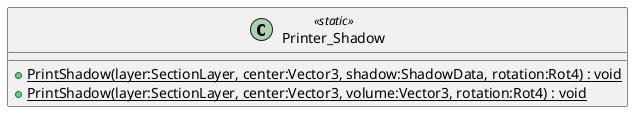 @startuml
class Printer_Shadow <<static>> {
    + {static} PrintShadow(layer:SectionLayer, center:Vector3, shadow:ShadowData, rotation:Rot4) : void
    + {static} PrintShadow(layer:SectionLayer, center:Vector3, volume:Vector3, rotation:Rot4) : void
}
@enduml
